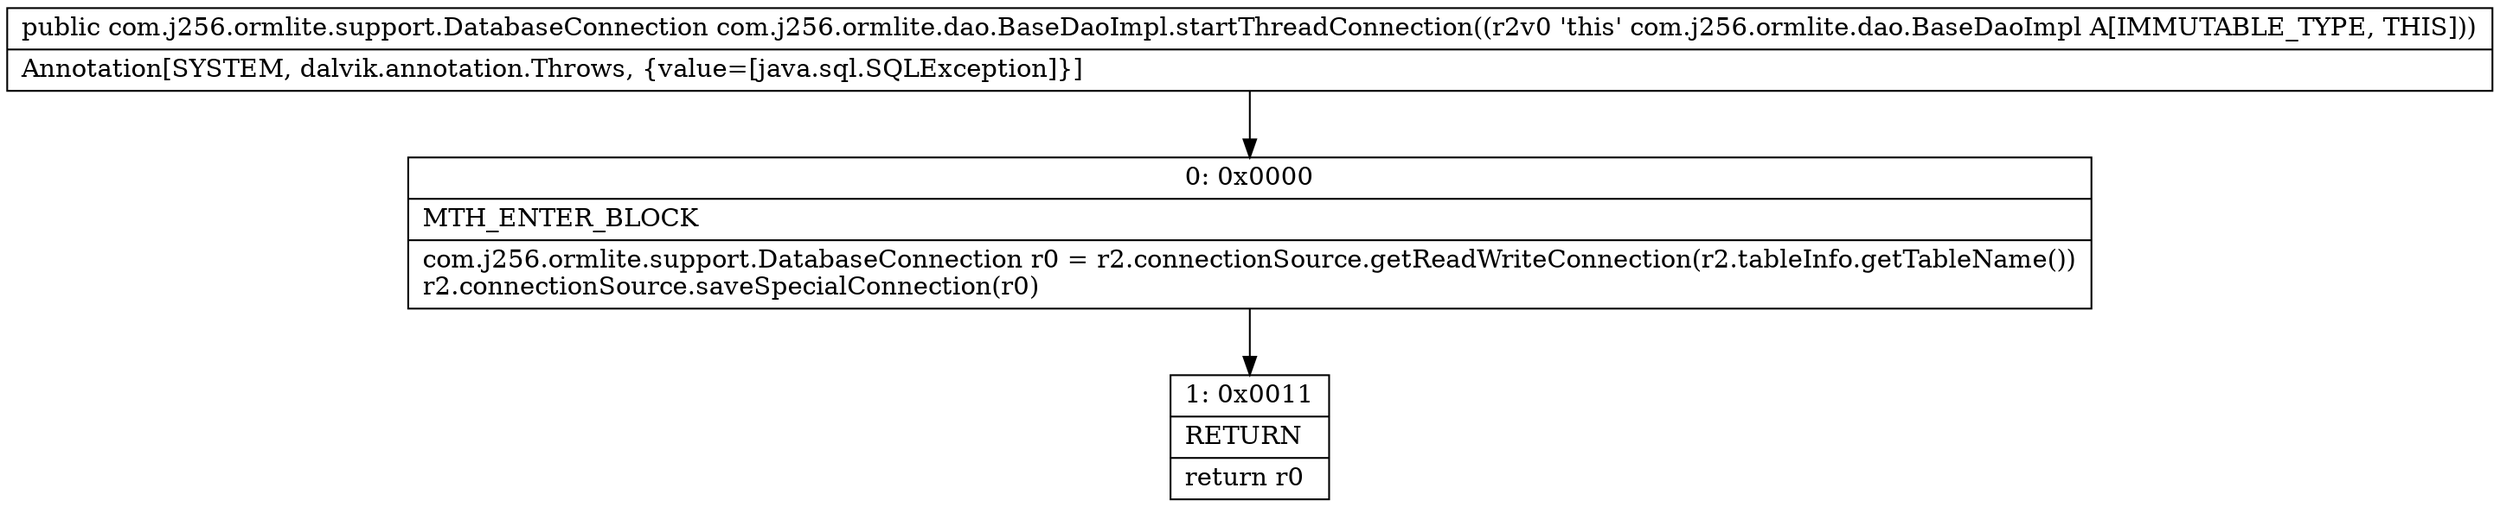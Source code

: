 digraph "CFG forcom.j256.ormlite.dao.BaseDaoImpl.startThreadConnection()Lcom\/j256\/ormlite\/support\/DatabaseConnection;" {
Node_0 [shape=record,label="{0\:\ 0x0000|MTH_ENTER_BLOCK\l|com.j256.ormlite.support.DatabaseConnection r0 = r2.connectionSource.getReadWriteConnection(r2.tableInfo.getTableName())\lr2.connectionSource.saveSpecialConnection(r0)\l}"];
Node_1 [shape=record,label="{1\:\ 0x0011|RETURN\l|return r0\l}"];
MethodNode[shape=record,label="{public com.j256.ormlite.support.DatabaseConnection com.j256.ormlite.dao.BaseDaoImpl.startThreadConnection((r2v0 'this' com.j256.ormlite.dao.BaseDaoImpl A[IMMUTABLE_TYPE, THIS]))  | Annotation[SYSTEM, dalvik.annotation.Throws, \{value=[java.sql.SQLException]\}]\l}"];
MethodNode -> Node_0;
Node_0 -> Node_1;
}

